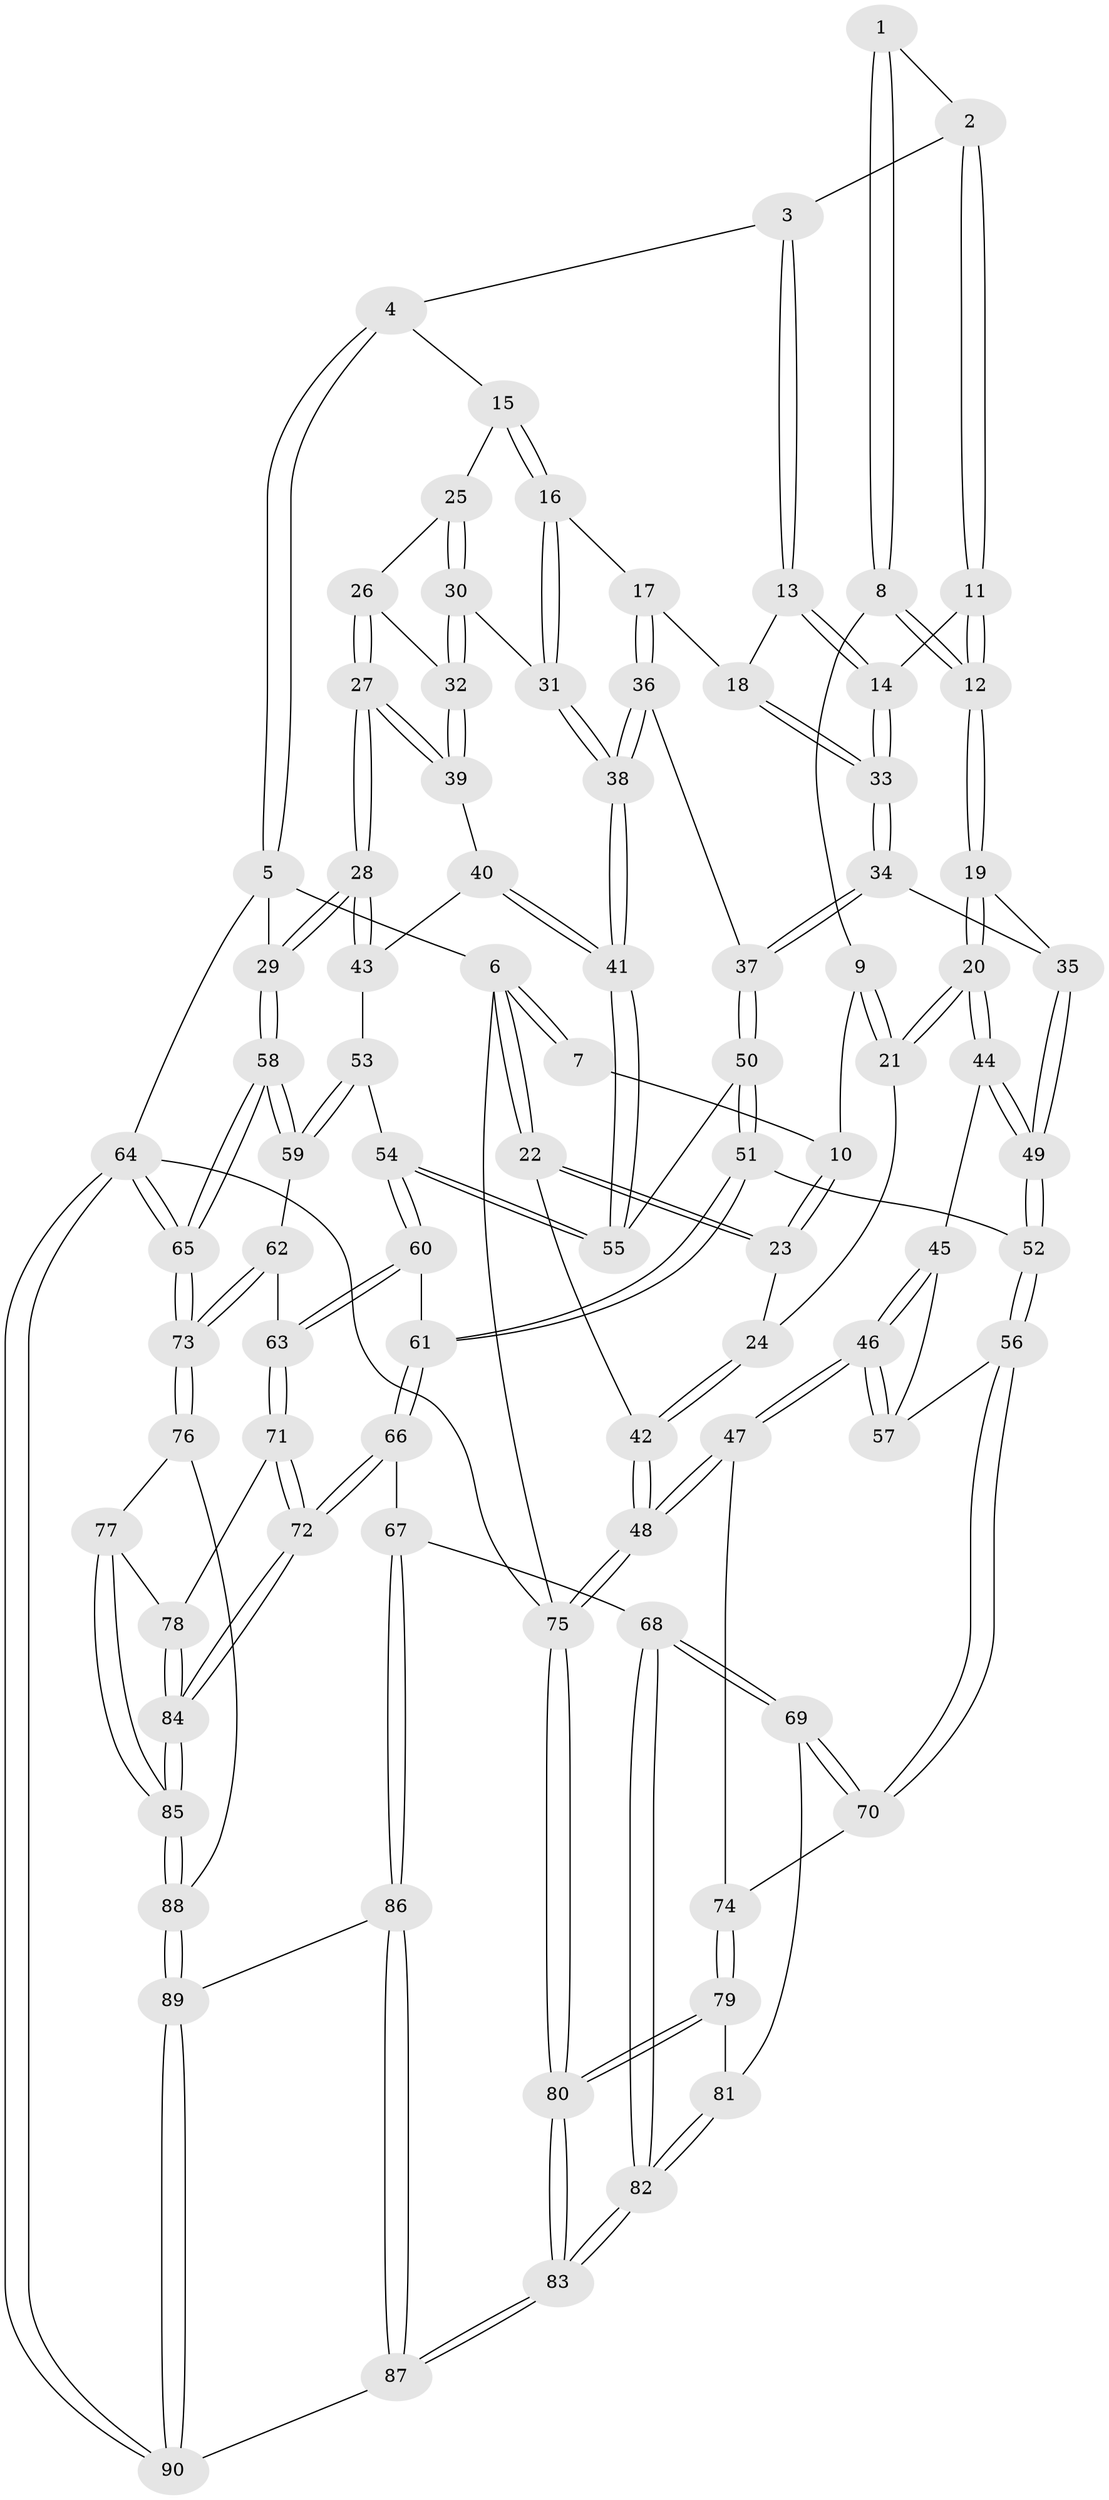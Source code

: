 // coarse degree distribution, {3: 0.5111111111111111, 4: 0.4, 2: 0.044444444444444446, 6: 0.022222222222222223, 5: 0.022222222222222223}
// Generated by graph-tools (version 1.1) at 2025/38/03/04/25 23:38:32]
// undirected, 90 vertices, 222 edges
graph export_dot {
  node [color=gray90,style=filled];
  1 [pos="+0.3025299127089777+0"];
  2 [pos="+0.5614419474793175+0"];
  3 [pos="+0.6633861035143069+0"];
  4 [pos="+0.7189920959159735+0"];
  5 [pos="+1+0"];
  6 [pos="+0+0"];
  7 [pos="+0.1374280632041149+0"];
  8 [pos="+0.3212082718464192+0.07438177628031105"];
  9 [pos="+0.14705849171938976+0.0885614653535773"];
  10 [pos="+0.1174624647655096+0.06935308223995122"];
  11 [pos="+0.44445238208130816+0.14706504722432856"];
  12 [pos="+0.36102048280944404+0.17170116454139975"];
  13 [pos="+0.6323405389910528+0"];
  14 [pos="+0.5317644441420668+0.18234156362685683"];
  15 [pos="+0.8203406995403669+0.07652161459373073"];
  16 [pos="+0.69918665066161+0.19728154609869344"];
  17 [pos="+0.6803161925729055+0.19745105365136975"];
  18 [pos="+0.6625071540929403+0.1877557956734352"];
  19 [pos="+0.33508705969765046+0.21291432654202286"];
  20 [pos="+0.28488436306396336+0.25490635187263827"];
  21 [pos="+0.2784901288626312+0.25324731540897444"];
  22 [pos="+0+0.19981262367601196"];
  23 [pos="+0.0806671010808008+0.10719588971654784"];
  24 [pos="+0.11435603694325187+0.27749350942253836"];
  25 [pos="+0.8414117269644812+0.09489591205167704"];
  26 [pos="+0.944461329806348+0.14302924740977646"];
  27 [pos="+1+0.19206842545091513"];
  28 [pos="+1+0.21753501031009348"];
  29 [pos="+1+0.21761380966557317"];
  30 [pos="+0.810554636795403+0.25147461326083714"];
  31 [pos="+0.7273996510513072+0.22827935967210192"];
  32 [pos="+0.8255811685614647+0.27146737668168763"];
  33 [pos="+0.5421039713378316+0.19328399671277857"];
  34 [pos="+0.5414000648583666+0.3068721311014596"];
  35 [pos="+0.4932060516181142+0.32648134957621505"];
  36 [pos="+0.6352431513608238+0.32952859379714994"];
  37 [pos="+0.5972171389296245+0.3432677247576545"];
  38 [pos="+0.733813365728979+0.3553714452464314"];
  39 [pos="+0.8282249295755967+0.2791124563853439"];
  40 [pos="+0.827761980329986+0.3145952969296372"];
  41 [pos="+0.7789141363097586+0.3929994171957719"];
  42 [pos="+0+0.4698665156095613"];
  43 [pos="+0.9638809580295591+0.3259049521929178"];
  44 [pos="+0.3026497515418223+0.3888310602339197"];
  45 [pos="+0.2736359954804503+0.42199968813109334"];
  46 [pos="+0.10971470535216035+0.5646946485159099"];
  47 [pos="+0.06576402750674866+0.5870030407315002"];
  48 [pos="+0+0.5232519094748571"];
  49 [pos="+0.4245290764901463+0.43359304968283363"];
  50 [pos="+0.5947303226057008+0.42229080769845206"];
  51 [pos="+0.5315026382822521+0.5253027622918857"];
  52 [pos="+0.4879919290307412+0.5280889429055793"];
  53 [pos="+0.8362737603466884+0.4617826891930407"];
  54 [pos="+0.7932875246253593+0.4645813519244586"];
  55 [pos="+0.7920974454965855+0.46215270317344154"];
  56 [pos="+0.43239970586483034+0.6019089518039464"];
  57 [pos="+0.3789939290760413+0.5864793896570374"];
  58 [pos="+1+0.4593216924623562"];
  59 [pos="+1+0.511832410503585"];
  60 [pos="+0.7597315576050249+0.5593630361237667"];
  61 [pos="+0.635248372558862+0.586910311161912"];
  62 [pos="+0.9269161477757007+0.6292153116436008"];
  63 [pos="+0.8348865786635964+0.6799906831464105"];
  64 [pos="+1+1"];
  65 [pos="+1+0.9266579218587928"];
  66 [pos="+0.5940638358152723+0.8137092033393744"];
  67 [pos="+0.483558778020269+0.8062589021656138"];
  68 [pos="+0.44847444013374616+0.7910941485747728"];
  69 [pos="+0.42448900858489136+0.7594257124200676"];
  70 [pos="+0.42704750540098035+0.6575686279760476"];
  71 [pos="+0.8348719560856751+0.6807382006432056"];
  72 [pos="+0.6306309213956878+0.8370020057491917"];
  73 [pos="+1+0.9033968098267151"];
  74 [pos="+0.08104567135687064+0.6110758155843651"];
  75 [pos="+0+1"];
  76 [pos="+1+0.8521027657365354"];
  77 [pos="+0.9224551824443692+0.79211426605571"];
  78 [pos="+0.8905705542412475+0.7611914183936602"];
  79 [pos="+0.08834391063770512+0.6235017115161298"];
  80 [pos="+0.06456649724201052+1"];
  81 [pos="+0.23169015155868253+0.7403011709660257"];
  82 [pos="+0.2158607982980998+1"];
  83 [pos="+0.10036421893154984+1"];
  84 [pos="+0.6821116812647651+0.9303038326189919"];
  85 [pos="+0.7105905978161199+1"];
  86 [pos="+0.467572649136426+0.9576078648064676"];
  87 [pos="+0.3467812335819111+1"];
  88 [pos="+0.7166955585940951+1"];
  89 [pos="+0.7155725998274771+1"];
  90 [pos="+0.720302521716611+1"];
  1 -- 2;
  1 -- 8;
  1 -- 8;
  2 -- 3;
  2 -- 11;
  2 -- 11;
  3 -- 4;
  3 -- 13;
  3 -- 13;
  4 -- 5;
  4 -- 5;
  4 -- 15;
  5 -- 6;
  5 -- 29;
  5 -- 64;
  6 -- 7;
  6 -- 7;
  6 -- 22;
  6 -- 22;
  6 -- 75;
  7 -- 10;
  8 -- 9;
  8 -- 12;
  8 -- 12;
  9 -- 10;
  9 -- 21;
  9 -- 21;
  10 -- 23;
  10 -- 23;
  11 -- 12;
  11 -- 12;
  11 -- 14;
  12 -- 19;
  12 -- 19;
  13 -- 14;
  13 -- 14;
  13 -- 18;
  14 -- 33;
  14 -- 33;
  15 -- 16;
  15 -- 16;
  15 -- 25;
  16 -- 17;
  16 -- 31;
  16 -- 31;
  17 -- 18;
  17 -- 36;
  17 -- 36;
  18 -- 33;
  18 -- 33;
  19 -- 20;
  19 -- 20;
  19 -- 35;
  20 -- 21;
  20 -- 21;
  20 -- 44;
  20 -- 44;
  21 -- 24;
  22 -- 23;
  22 -- 23;
  22 -- 42;
  23 -- 24;
  24 -- 42;
  24 -- 42;
  25 -- 26;
  25 -- 30;
  25 -- 30;
  26 -- 27;
  26 -- 27;
  26 -- 32;
  27 -- 28;
  27 -- 28;
  27 -- 39;
  27 -- 39;
  28 -- 29;
  28 -- 29;
  28 -- 43;
  28 -- 43;
  29 -- 58;
  29 -- 58;
  30 -- 31;
  30 -- 32;
  30 -- 32;
  31 -- 38;
  31 -- 38;
  32 -- 39;
  32 -- 39;
  33 -- 34;
  33 -- 34;
  34 -- 35;
  34 -- 37;
  34 -- 37;
  35 -- 49;
  35 -- 49;
  36 -- 37;
  36 -- 38;
  36 -- 38;
  37 -- 50;
  37 -- 50;
  38 -- 41;
  38 -- 41;
  39 -- 40;
  40 -- 41;
  40 -- 41;
  40 -- 43;
  41 -- 55;
  41 -- 55;
  42 -- 48;
  42 -- 48;
  43 -- 53;
  44 -- 45;
  44 -- 49;
  44 -- 49;
  45 -- 46;
  45 -- 46;
  45 -- 57;
  46 -- 47;
  46 -- 47;
  46 -- 57;
  46 -- 57;
  47 -- 48;
  47 -- 48;
  47 -- 74;
  48 -- 75;
  48 -- 75;
  49 -- 52;
  49 -- 52;
  50 -- 51;
  50 -- 51;
  50 -- 55;
  51 -- 52;
  51 -- 61;
  51 -- 61;
  52 -- 56;
  52 -- 56;
  53 -- 54;
  53 -- 59;
  53 -- 59;
  54 -- 55;
  54 -- 55;
  54 -- 60;
  54 -- 60;
  56 -- 57;
  56 -- 70;
  56 -- 70;
  58 -- 59;
  58 -- 59;
  58 -- 65;
  58 -- 65;
  59 -- 62;
  60 -- 61;
  60 -- 63;
  60 -- 63;
  61 -- 66;
  61 -- 66;
  62 -- 63;
  62 -- 73;
  62 -- 73;
  63 -- 71;
  63 -- 71;
  64 -- 65;
  64 -- 65;
  64 -- 90;
  64 -- 90;
  64 -- 75;
  65 -- 73;
  65 -- 73;
  66 -- 67;
  66 -- 72;
  66 -- 72;
  67 -- 68;
  67 -- 86;
  67 -- 86;
  68 -- 69;
  68 -- 69;
  68 -- 82;
  68 -- 82;
  69 -- 70;
  69 -- 70;
  69 -- 81;
  70 -- 74;
  71 -- 72;
  71 -- 72;
  71 -- 78;
  72 -- 84;
  72 -- 84;
  73 -- 76;
  73 -- 76;
  74 -- 79;
  74 -- 79;
  75 -- 80;
  75 -- 80;
  76 -- 77;
  76 -- 88;
  77 -- 78;
  77 -- 85;
  77 -- 85;
  78 -- 84;
  78 -- 84;
  79 -- 80;
  79 -- 80;
  79 -- 81;
  80 -- 83;
  80 -- 83;
  81 -- 82;
  81 -- 82;
  82 -- 83;
  82 -- 83;
  83 -- 87;
  83 -- 87;
  84 -- 85;
  84 -- 85;
  85 -- 88;
  85 -- 88;
  86 -- 87;
  86 -- 87;
  86 -- 89;
  87 -- 90;
  88 -- 89;
  88 -- 89;
  89 -- 90;
  89 -- 90;
}

